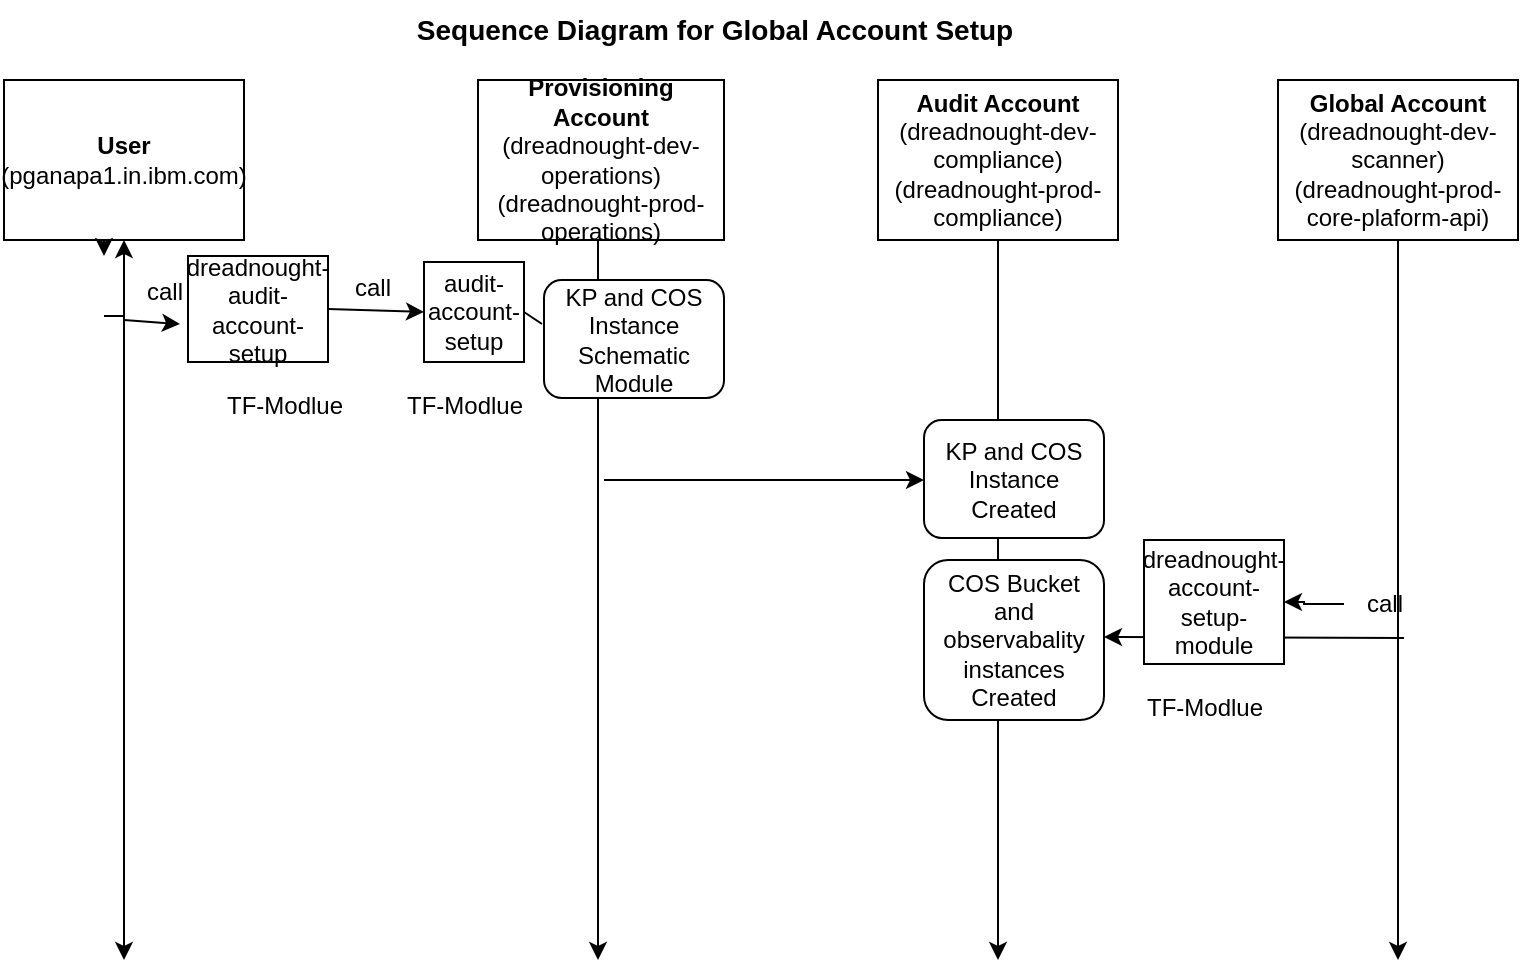 <mxfile version="21.3.5" type="github">
  <diagram name="Page-1" id="RJECzWCaLwTh5v6VklvE">
    <mxGraphModel dx="1050" dy="551" grid="1" gridSize="10" guides="1" tooltips="1" connect="1" arrows="1" fold="1" page="1" pageScale="1" pageWidth="850" pageHeight="1100" math="0" shadow="0">
      <root>
        <mxCell id="0" />
        <mxCell id="1" parent="0" />
        <mxCell id="EU_8D-w05oMhLaDSQIXl-17" style="edgeStyle=orthogonalEdgeStyle;rounded=0;orthogonalLoop=1;jettySize=auto;html=1;exitX=0.5;exitY=1;exitDx=0;exitDy=0;" edge="1" parent="1">
          <mxGeometry relative="1" as="geometry">
            <mxPoint x="100" y="480" as="targetPoint" />
            <mxPoint x="90" y="158" as="sourcePoint" />
            <Array as="points">
              <mxPoint x="100" y="290" />
              <mxPoint x="100" y="290" />
            </Array>
          </mxGeometry>
        </mxCell>
        <mxCell id="EU_8D-w05oMhLaDSQIXl-1" value="&lt;b&gt;User&lt;/b&gt; (pganapa1.in.ibm.com)" style="rounded=0;whiteSpace=wrap;html=1;" vertex="1" parent="1">
          <mxGeometry x="40" y="40" width="120" height="80" as="geometry" />
        </mxCell>
        <mxCell id="EU_8D-w05oMhLaDSQIXl-18" style="edgeStyle=orthogonalEdgeStyle;rounded=0;orthogonalLoop=1;jettySize=auto;html=1;exitX=0.5;exitY=1;exitDx=0;exitDy=0;" edge="1" parent="1" source="EU_8D-w05oMhLaDSQIXl-2">
          <mxGeometry relative="1" as="geometry">
            <mxPoint x="337" y="480" as="targetPoint" />
            <Array as="points">
              <mxPoint x="337" y="300" />
              <mxPoint x="337" y="300" />
            </Array>
          </mxGeometry>
        </mxCell>
        <mxCell id="EU_8D-w05oMhLaDSQIXl-2" value="&lt;div&gt;&lt;b&gt;Provisioning Account&lt;/b&gt; (dreadnought-dev-operations)&lt;/div&gt;&lt;div&gt;(dreadnought-prod-operations)&lt;/div&gt;" style="rounded=0;whiteSpace=wrap;html=1;" vertex="1" parent="1">
          <mxGeometry x="277" y="40" width="123" height="80" as="geometry" />
        </mxCell>
        <mxCell id="EU_8D-w05oMhLaDSQIXl-54" style="edgeStyle=orthogonalEdgeStyle;rounded=0;orthogonalLoop=1;jettySize=auto;html=1;" edge="1" parent="1" source="EU_8D-w05oMhLaDSQIXl-3">
          <mxGeometry relative="1" as="geometry">
            <mxPoint x="537" y="480" as="targetPoint" />
          </mxGeometry>
        </mxCell>
        <mxCell id="EU_8D-w05oMhLaDSQIXl-3" value="&lt;div&gt;&lt;b&gt;Audit Account&lt;/b&gt; (dreadnought-dev-compliance)&lt;/div&gt;&lt;div&gt;(dreadnought-prod-compliance)&lt;/div&gt;" style="rounded=0;whiteSpace=wrap;html=1;" vertex="1" parent="1">
          <mxGeometry x="477" y="40" width="120" height="80" as="geometry" />
        </mxCell>
        <mxCell id="EU_8D-w05oMhLaDSQIXl-20" style="edgeStyle=orthogonalEdgeStyle;rounded=0;orthogonalLoop=1;jettySize=auto;html=1;exitX=0.5;exitY=1;exitDx=0;exitDy=0;" edge="1" parent="1" source="EU_8D-w05oMhLaDSQIXl-4">
          <mxGeometry relative="1" as="geometry">
            <mxPoint x="737" y="480" as="targetPoint" />
          </mxGeometry>
        </mxCell>
        <mxCell id="EU_8D-w05oMhLaDSQIXl-4" value="&lt;div&gt;&lt;b&gt;Global Account&lt;/b&gt; (dreadnought-dev-scanner)&lt;/div&gt;&lt;div&gt;(dreadnought-prod-core-plaform-api)&lt;/div&gt;" style="rounded=0;whiteSpace=wrap;html=1;" vertex="1" parent="1">
          <mxGeometry x="677" y="40" width="120" height="80" as="geometry" />
        </mxCell>
        <mxCell id="EU_8D-w05oMhLaDSQIXl-29" value="audit-account-setup" style="whiteSpace=wrap;html=1;" vertex="1" parent="1">
          <mxGeometry x="250" y="131" width="50" height="50" as="geometry" />
        </mxCell>
        <mxCell id="EU_8D-w05oMhLaDSQIXl-30" value="" style="endArrow=classic;html=1;rounded=0;" edge="1" parent="1">
          <mxGeometry width="50" height="50" relative="1" as="geometry">
            <mxPoint x="100" y="160" as="sourcePoint" />
            <mxPoint x="100" y="120" as="targetPoint" />
          </mxGeometry>
        </mxCell>
        <mxCell id="EU_8D-w05oMhLaDSQIXl-25" value="&lt;div&gt;dreadnought-audit-account-setup&lt;/div&gt;" style="whiteSpace=wrap;html=1;" vertex="1" parent="1">
          <mxGeometry x="132" y="128" width="70" height="53" as="geometry" />
        </mxCell>
        <mxCell id="EU_8D-w05oMhLaDSQIXl-32" value="TF-Modlue" style="text;html=1;align=center;verticalAlign=middle;resizable=0;points=[];autosize=1;strokeColor=none;fillColor=none;" vertex="1" parent="1">
          <mxGeometry x="140" y="188" width="80" height="30" as="geometry" />
        </mxCell>
        <mxCell id="EU_8D-w05oMhLaDSQIXl-33" value="TF-Modlue" style="text;html=1;align=center;verticalAlign=middle;resizable=0;points=[];autosize=1;strokeColor=none;fillColor=none;" vertex="1" parent="1">
          <mxGeometry x="230" y="188" width="80" height="30" as="geometry" />
        </mxCell>
        <mxCell id="EU_8D-w05oMhLaDSQIXl-34" value="KP and COS Instance&lt;br&gt;Schematic Module" style="rounded=1;whiteSpace=wrap;html=1;" vertex="1" parent="1">
          <mxGeometry x="310" y="140" width="90" height="59" as="geometry" />
        </mxCell>
        <mxCell id="EU_8D-w05oMhLaDSQIXl-35" value="" style="endArrow=classic;html=1;rounded=0;" edge="1" parent="1">
          <mxGeometry width="50" height="50" relative="1" as="geometry">
            <mxPoint x="340" y="240" as="sourcePoint" />
            <mxPoint x="500" y="240" as="targetPoint" />
          </mxGeometry>
        </mxCell>
        <mxCell id="EU_8D-w05oMhLaDSQIXl-36" value="&lt;div&gt;KP and COS Instance&lt;/div&gt;&lt;div&gt;Created&lt;br&gt;&lt;/div&gt;" style="rounded=1;whiteSpace=wrap;html=1;" vertex="1" parent="1">
          <mxGeometry x="500" y="210" width="90" height="59" as="geometry" />
        </mxCell>
        <mxCell id="EU_8D-w05oMhLaDSQIXl-37" value="" style="endArrow=classic;html=1;rounded=0;entryX=1;entryY=0.5;entryDx=0;entryDy=0;" edge="1" parent="1">
          <mxGeometry width="50" height="50" relative="1" as="geometry">
            <mxPoint x="740" y="319" as="sourcePoint" />
            <mxPoint x="590" y="318.5" as="targetPoint" />
          </mxGeometry>
        </mxCell>
        <mxCell id="EU_8D-w05oMhLaDSQIXl-42" value="" style="edgeStyle=orthogonalEdgeStyle;rounded=0;orthogonalLoop=1;jettySize=auto;html=1;" edge="1" parent="1" source="EU_8D-w05oMhLaDSQIXl-38" target="EU_8D-w05oMhLaDSQIXl-41">
          <mxGeometry relative="1" as="geometry" />
        </mxCell>
        <mxCell id="EU_8D-w05oMhLaDSQIXl-38" value="call" style="text;html=1;align=center;verticalAlign=middle;resizable=0;points=[];autosize=1;strokeColor=none;fillColor=none;" vertex="1" parent="1">
          <mxGeometry x="710" y="287" width="40" height="30" as="geometry" />
        </mxCell>
        <mxCell id="EU_8D-w05oMhLaDSQIXl-41" value="&lt;div&gt;dreadnought-account-setup-module&lt;/div&gt;" style="whiteSpace=wrap;html=1;" vertex="1" parent="1">
          <mxGeometry x="610" y="270" width="70" height="62" as="geometry" />
        </mxCell>
        <mxCell id="EU_8D-w05oMhLaDSQIXl-43" value="TF-Modlue" style="text;html=1;align=center;verticalAlign=middle;resizable=0;points=[];autosize=1;strokeColor=none;fillColor=none;" vertex="1" parent="1">
          <mxGeometry x="600" y="339" width="80" height="30" as="geometry" />
        </mxCell>
        <mxCell id="EU_8D-w05oMhLaDSQIXl-44" value="&lt;div&gt;COS Bucket and observabality instances&lt;br&gt;&lt;/div&gt;&lt;div&gt;Created&lt;br&gt;&lt;/div&gt;" style="rounded=1;whiteSpace=wrap;html=1;" vertex="1" parent="1">
          <mxGeometry x="500" y="280" width="90" height="80" as="geometry" />
        </mxCell>
        <mxCell id="EU_8D-w05oMhLaDSQIXl-46" value="" style="edgeStyle=orthogonalEdgeStyle;rounded=0;orthogonalLoop=1;jettySize=auto;html=1;exitX=0.5;exitY=1;exitDx=0;exitDy=0;" edge="1" parent="1" source="EU_8D-w05oMhLaDSQIXl-1">
          <mxGeometry relative="1" as="geometry">
            <mxPoint x="90" y="128" as="targetPoint" />
            <mxPoint x="100" y="120" as="sourcePoint" />
            <Array as="points" />
          </mxGeometry>
        </mxCell>
        <mxCell id="EU_8D-w05oMhLaDSQIXl-48" value="" style="endArrow=classic;html=1;rounded=0;entryX=-0.057;entryY=0.642;entryDx=0;entryDy=0;entryPerimeter=0;" edge="1" parent="1" target="EU_8D-w05oMhLaDSQIXl-25">
          <mxGeometry width="50" height="50" relative="1" as="geometry">
            <mxPoint x="100" y="160" as="sourcePoint" />
            <mxPoint x="450" y="280" as="targetPoint" />
          </mxGeometry>
        </mxCell>
        <mxCell id="EU_8D-w05oMhLaDSQIXl-49" value="&lt;div&gt;call&lt;/div&gt;" style="text;html=1;align=center;verticalAlign=middle;resizable=0;points=[];autosize=1;strokeColor=none;fillColor=none;" vertex="1" parent="1">
          <mxGeometry x="100" y="131" width="40" height="30" as="geometry" />
        </mxCell>
        <mxCell id="EU_8D-w05oMhLaDSQIXl-51" value="&lt;div&gt;call&lt;/div&gt;" style="text;html=1;align=center;verticalAlign=middle;resizable=0;points=[];autosize=1;strokeColor=none;fillColor=none;" vertex="1" parent="1">
          <mxGeometry x="204" y="129" width="40" height="30" as="geometry" />
        </mxCell>
        <mxCell id="EU_8D-w05oMhLaDSQIXl-52" value="" style="endArrow=classic;html=1;rounded=0;exitX=1;exitY=0.5;exitDx=0;exitDy=0;entryX=0;entryY=0.5;entryDx=0;entryDy=0;" edge="1" parent="1" source="EU_8D-w05oMhLaDSQIXl-25" target="EU_8D-w05oMhLaDSQIXl-29">
          <mxGeometry width="50" height="50" relative="1" as="geometry">
            <mxPoint x="400" y="330" as="sourcePoint" />
            <mxPoint x="450" y="280" as="targetPoint" />
          </mxGeometry>
        </mxCell>
        <mxCell id="EU_8D-w05oMhLaDSQIXl-53" value="" style="endArrow=none;html=1;rounded=0;exitX=1;exitY=0.5;exitDx=0;exitDy=0;entryX=-0.011;entryY=0.373;entryDx=0;entryDy=0;entryPerimeter=0;" edge="1" parent="1" source="EU_8D-w05oMhLaDSQIXl-29" target="EU_8D-w05oMhLaDSQIXl-34">
          <mxGeometry width="50" height="50" relative="1" as="geometry">
            <mxPoint x="400" y="330" as="sourcePoint" />
            <mxPoint x="450" y="280" as="targetPoint" />
          </mxGeometry>
        </mxCell>
        <mxCell id="EU_8D-w05oMhLaDSQIXl-57" value="&lt;div&gt;&lt;b&gt;&lt;font style=&quot;font-size: 14px;&quot;&gt;Sequence Diagram for Global Account Setup&lt;/font&gt;&lt;/b&gt;&lt;/div&gt;" style="text;html=1;align=center;verticalAlign=middle;resizable=0;points=[];autosize=1;strokeColor=none;fillColor=none;" vertex="1" parent="1">
          <mxGeometry x="235" width="320" height="30" as="geometry" />
        </mxCell>
      </root>
    </mxGraphModel>
  </diagram>
</mxfile>
